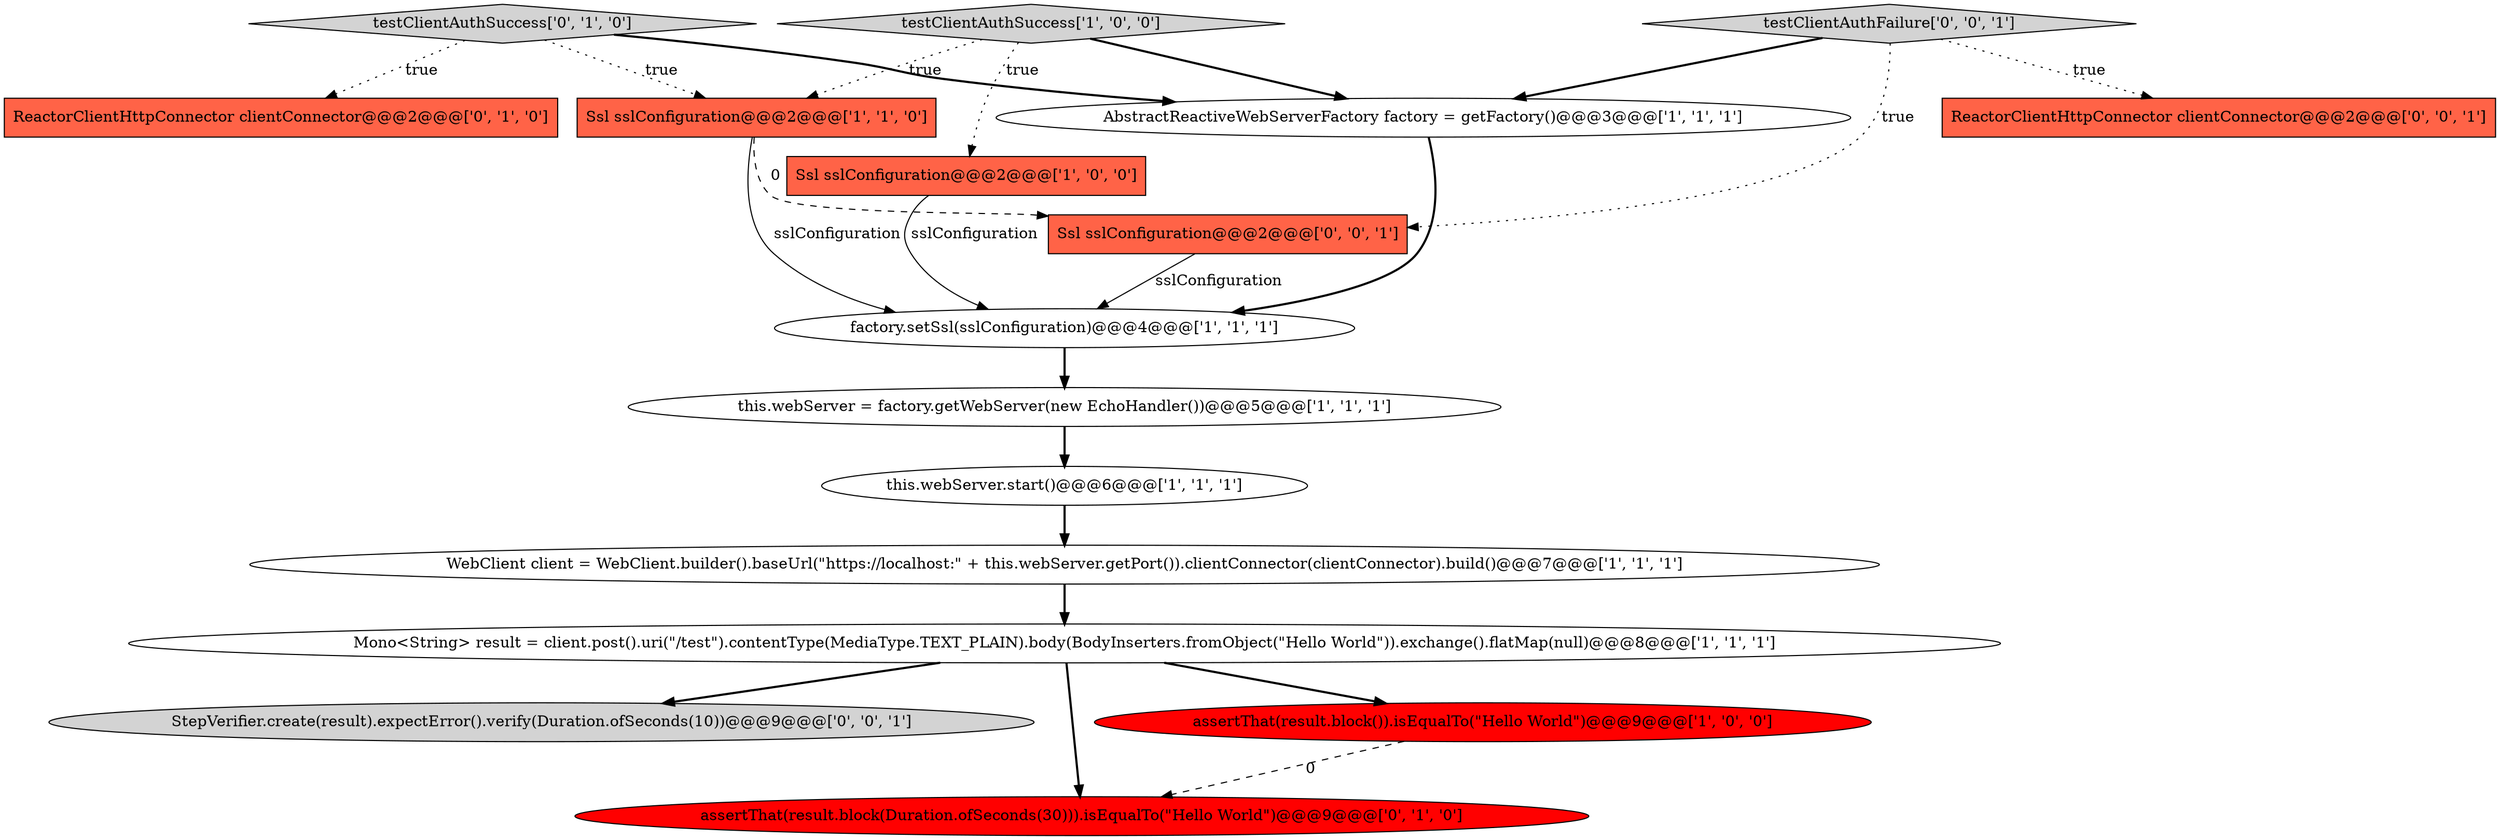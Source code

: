 digraph {
10 [style = filled, label = "ReactorClientHttpConnector clientConnector@@@2@@@['0', '1', '0']", fillcolor = tomato, shape = box image = "AAA0AAABBB2BBB"];
5 [style = filled, label = "testClientAuthSuccess['1', '0', '0']", fillcolor = lightgray, shape = diamond image = "AAA0AAABBB1BBB"];
3 [style = filled, label = "factory.setSsl(sslConfiguration)@@@4@@@['1', '1', '1']", fillcolor = white, shape = ellipse image = "AAA0AAABBB1BBB"];
7 [style = filled, label = "Ssl sslConfiguration@@@2@@@['1', '1', '0']", fillcolor = tomato, shape = box image = "AAA0AAABBB1BBB"];
14 [style = filled, label = "ReactorClientHttpConnector clientConnector@@@2@@@['0', '0', '1']", fillcolor = tomato, shape = box image = "AAA0AAABBB3BBB"];
8 [style = filled, label = "Mono<String> result = client.post().uri(\"/test\").contentType(MediaType.TEXT_PLAIN).body(BodyInserters.fromObject(\"Hello World\")).exchange().flatMap(null)@@@8@@@['1', '1', '1']", fillcolor = white, shape = ellipse image = "AAA0AAABBB1BBB"];
15 [style = filled, label = "Ssl sslConfiguration@@@2@@@['0', '0', '1']", fillcolor = tomato, shape = box image = "AAA0AAABBB3BBB"];
0 [style = filled, label = "AbstractReactiveWebServerFactory factory = getFactory()@@@3@@@['1', '1', '1']", fillcolor = white, shape = ellipse image = "AAA0AAABBB1BBB"];
16 [style = filled, label = "StepVerifier.create(result).expectError().verify(Duration.ofSeconds(10))@@@9@@@['0', '0', '1']", fillcolor = lightgray, shape = ellipse image = "AAA0AAABBB3BBB"];
11 [style = filled, label = "assertThat(result.block(Duration.ofSeconds(30))).isEqualTo(\"Hello World\")@@@9@@@['0', '1', '0']", fillcolor = red, shape = ellipse image = "AAA1AAABBB2BBB"];
4 [style = filled, label = "this.webServer = factory.getWebServer(new EchoHandler())@@@5@@@['1', '1', '1']", fillcolor = white, shape = ellipse image = "AAA0AAABBB1BBB"];
9 [style = filled, label = "assertThat(result.block()).isEqualTo(\"Hello World\")@@@9@@@['1', '0', '0']", fillcolor = red, shape = ellipse image = "AAA1AAABBB1BBB"];
1 [style = filled, label = "this.webServer.start()@@@6@@@['1', '1', '1']", fillcolor = white, shape = ellipse image = "AAA0AAABBB1BBB"];
6 [style = filled, label = "WebClient client = WebClient.builder().baseUrl(\"https://localhost:\" + this.webServer.getPort()).clientConnector(clientConnector).build()@@@7@@@['1', '1', '1']", fillcolor = white, shape = ellipse image = "AAA0AAABBB1BBB"];
2 [style = filled, label = "Ssl sslConfiguration@@@2@@@['1', '0', '0']", fillcolor = tomato, shape = box image = "AAA0AAABBB1BBB"];
13 [style = filled, label = "testClientAuthFailure['0', '0', '1']", fillcolor = lightgray, shape = diamond image = "AAA0AAABBB3BBB"];
12 [style = filled, label = "testClientAuthSuccess['0', '1', '0']", fillcolor = lightgray, shape = diamond image = "AAA0AAABBB2BBB"];
0->3 [style = bold, label=""];
7->3 [style = solid, label="sslConfiguration"];
8->16 [style = bold, label=""];
15->3 [style = solid, label="sslConfiguration"];
2->3 [style = solid, label="sslConfiguration"];
12->0 [style = bold, label=""];
3->4 [style = bold, label=""];
1->6 [style = bold, label=""];
12->10 [style = dotted, label="true"];
5->0 [style = bold, label=""];
5->7 [style = dotted, label="true"];
6->8 [style = bold, label=""];
8->9 [style = bold, label=""];
7->15 [style = dashed, label="0"];
9->11 [style = dashed, label="0"];
13->0 [style = bold, label=""];
13->15 [style = dotted, label="true"];
4->1 [style = bold, label=""];
12->7 [style = dotted, label="true"];
13->14 [style = dotted, label="true"];
8->11 [style = bold, label=""];
5->2 [style = dotted, label="true"];
}
